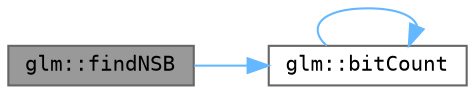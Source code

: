 digraph "glm::findNSB"
{
 // LATEX_PDF_SIZE
  bgcolor="transparent";
  edge [fontname=Terminal,fontsize=10,labelfontname=Helvetica,labelfontsize=10];
  node [fontname=Terminal,fontsize=10,shape=box,height=0.2,width=0.4];
  rankdir="LR";
  Node1 [label="glm::findNSB",height=0.2,width=0.4,color="gray40", fillcolor="grey60", style="filled", fontcolor="black",tooltip=" "];
  Node1 -> Node2 [color="steelblue1",style="solid"];
  Node2 [label="glm::bitCount",height=0.2,width=0.4,color="grey40", fillcolor="white", style="filled",URL="$namespaceglm.html#a5e87ca2e2bc7f836767efecc0a1b0cdb",tooltip=" "];
  Node2 -> Node2 [color="steelblue1",style="solid"];
}
